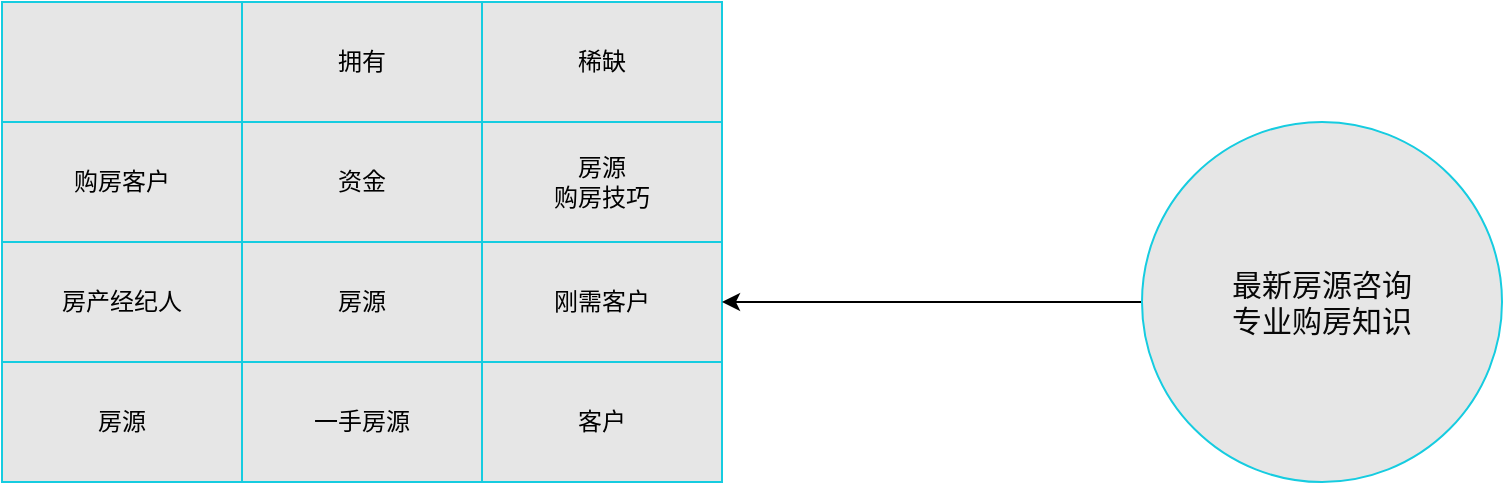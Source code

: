<mxfile version="13.10.4" type="github">
  <diagram name="Page-1" id="3e8102d1-ef87-2e61-34e1-82d9a586fe2e">
    <mxGraphModel dx="1052" dy="554" grid="1" gridSize="10" guides="1" tooltips="1" connect="1" arrows="1" fold="1" page="1" pageScale="1" pageWidth="1100" pageHeight="850" background="#ffffff" math="0" shadow="0">
      <root>
        <mxCell id="0" />
        <mxCell id="1" parent="0" />
        <mxCell id="PunX1s-PFCRW8iPzY49S-68" value="" style="shape=table;html=1;whiteSpace=wrap;startSize=0;container=1;collapsible=0;childLayout=tableLayout;labelBackgroundColor=none;strokeColor=#16CCE0;fillColor=#E6E6E6;fontFamily=Verdana;fontSize=15;fontColor=#080808;" vertex="1" parent="1">
          <mxGeometry x="80" y="90" width="360" height="240" as="geometry" />
        </mxCell>
        <mxCell id="PunX1s-PFCRW8iPzY49S-69" value="" style="shape=partialRectangle;html=1;whiteSpace=wrap;collapsible=0;dropTarget=0;pointerEvents=0;fillColor=none;top=0;left=0;bottom=0;right=0;points=[[0,0.5],[1,0.5]];portConstraint=eastwest;" vertex="1" parent="PunX1s-PFCRW8iPzY49S-68">
          <mxGeometry width="360" height="60" as="geometry" />
        </mxCell>
        <mxCell id="PunX1s-PFCRW8iPzY49S-70" value="" style="shape=partialRectangle;html=1;whiteSpace=wrap;connectable=0;fillColor=none;top=0;left=0;bottom=0;right=0;overflow=hidden;" vertex="1" parent="PunX1s-PFCRW8iPzY49S-69">
          <mxGeometry width="120" height="60" as="geometry" />
        </mxCell>
        <mxCell id="PunX1s-PFCRW8iPzY49S-71" value="拥有" style="shape=partialRectangle;html=1;whiteSpace=wrap;connectable=0;fillColor=none;top=0;left=0;bottom=0;right=0;overflow=hidden;" vertex="1" parent="PunX1s-PFCRW8iPzY49S-69">
          <mxGeometry x="120" width="120" height="60" as="geometry" />
        </mxCell>
        <mxCell id="PunX1s-PFCRW8iPzY49S-72" value="稀缺" style="shape=partialRectangle;html=1;whiteSpace=wrap;connectable=0;fillColor=none;top=0;left=0;bottom=0;right=0;overflow=hidden;" vertex="1" parent="PunX1s-PFCRW8iPzY49S-69">
          <mxGeometry x="240" width="120" height="60" as="geometry" />
        </mxCell>
        <mxCell id="PunX1s-PFCRW8iPzY49S-81" style="shape=partialRectangle;html=1;whiteSpace=wrap;collapsible=0;dropTarget=0;pointerEvents=0;fillColor=none;top=0;left=0;bottom=0;right=0;points=[[0,0.5],[1,0.5]];portConstraint=eastwest;" vertex="1" parent="PunX1s-PFCRW8iPzY49S-68">
          <mxGeometry y="60" width="360" height="60" as="geometry" />
        </mxCell>
        <mxCell id="PunX1s-PFCRW8iPzY49S-82" value="购房客户" style="shape=partialRectangle;html=1;whiteSpace=wrap;connectable=0;fillColor=none;top=0;left=0;bottom=0;right=0;overflow=hidden;" vertex="1" parent="PunX1s-PFCRW8iPzY49S-81">
          <mxGeometry width="120" height="60" as="geometry" />
        </mxCell>
        <mxCell id="PunX1s-PFCRW8iPzY49S-83" value="资金" style="shape=partialRectangle;html=1;whiteSpace=wrap;connectable=0;fillColor=none;top=0;left=0;bottom=0;right=0;overflow=hidden;" vertex="1" parent="PunX1s-PFCRW8iPzY49S-81">
          <mxGeometry x="120" width="120" height="60" as="geometry" />
        </mxCell>
        <mxCell id="PunX1s-PFCRW8iPzY49S-84" value="房源&lt;br&gt;购房技巧" style="shape=partialRectangle;html=1;whiteSpace=wrap;connectable=0;fillColor=none;top=0;left=0;bottom=0;right=0;overflow=hidden;" vertex="1" parent="PunX1s-PFCRW8iPzY49S-81">
          <mxGeometry x="240" width="120" height="60" as="geometry" />
        </mxCell>
        <mxCell id="PunX1s-PFCRW8iPzY49S-73" value="" style="shape=partialRectangle;html=1;whiteSpace=wrap;collapsible=0;dropTarget=0;pointerEvents=0;fillColor=none;top=0;left=0;bottom=0;right=0;points=[[0,0.5],[1,0.5]];portConstraint=eastwest;" vertex="1" parent="PunX1s-PFCRW8iPzY49S-68">
          <mxGeometry y="120" width="360" height="60" as="geometry" />
        </mxCell>
        <mxCell id="PunX1s-PFCRW8iPzY49S-74" value="房产经纪人" style="shape=partialRectangle;html=1;whiteSpace=wrap;connectable=0;fillColor=none;top=0;left=0;bottom=0;right=0;overflow=hidden;" vertex="1" parent="PunX1s-PFCRW8iPzY49S-73">
          <mxGeometry width="120" height="60" as="geometry" />
        </mxCell>
        <mxCell id="PunX1s-PFCRW8iPzY49S-75" value="房源" style="shape=partialRectangle;html=1;whiteSpace=wrap;connectable=0;fillColor=none;top=0;left=0;bottom=0;right=0;overflow=hidden;" vertex="1" parent="PunX1s-PFCRW8iPzY49S-73">
          <mxGeometry x="120" width="120" height="60" as="geometry" />
        </mxCell>
        <mxCell id="PunX1s-PFCRW8iPzY49S-76" value="刚需客户" style="shape=partialRectangle;html=1;whiteSpace=wrap;connectable=0;fillColor=none;top=0;left=0;bottom=0;right=0;overflow=hidden;" vertex="1" parent="PunX1s-PFCRW8iPzY49S-73">
          <mxGeometry x="240" width="120" height="60" as="geometry" />
        </mxCell>
        <mxCell id="PunX1s-PFCRW8iPzY49S-77" value="" style="shape=partialRectangle;html=1;whiteSpace=wrap;collapsible=0;dropTarget=0;pointerEvents=0;fillColor=none;top=0;left=0;bottom=0;right=0;points=[[0,0.5],[1,0.5]];portConstraint=eastwest;" vertex="1" parent="PunX1s-PFCRW8iPzY49S-68">
          <mxGeometry y="180" width="360" height="60" as="geometry" />
        </mxCell>
        <mxCell id="PunX1s-PFCRW8iPzY49S-78" value="房源" style="shape=partialRectangle;html=1;whiteSpace=wrap;connectable=0;fillColor=none;top=0;left=0;bottom=0;right=0;overflow=hidden;" vertex="1" parent="PunX1s-PFCRW8iPzY49S-77">
          <mxGeometry width="120" height="60" as="geometry" />
        </mxCell>
        <mxCell id="PunX1s-PFCRW8iPzY49S-79" value="一手房源" style="shape=partialRectangle;html=1;whiteSpace=wrap;connectable=0;fillColor=none;top=0;left=0;bottom=0;right=0;overflow=hidden;" vertex="1" parent="PunX1s-PFCRW8iPzY49S-77">
          <mxGeometry x="120" width="120" height="60" as="geometry" />
        </mxCell>
        <mxCell id="PunX1s-PFCRW8iPzY49S-80" value="客户" style="shape=partialRectangle;html=1;whiteSpace=wrap;connectable=0;fillColor=none;top=0;left=0;bottom=0;right=0;overflow=hidden;" vertex="1" parent="PunX1s-PFCRW8iPzY49S-77">
          <mxGeometry x="240" width="120" height="60" as="geometry" />
        </mxCell>
        <mxCell id="PunX1s-PFCRW8iPzY49S-99" style="edgeStyle=orthogonalEdgeStyle;rounded=0;orthogonalLoop=1;jettySize=auto;html=1;entryX=1;entryY=0.5;entryDx=0;entryDy=0;fontFamily=Verdana;fontSize=15;fontColor=#080808;" edge="1" parent="1" source="PunX1s-PFCRW8iPzY49S-94" target="PunX1s-PFCRW8iPzY49S-73">
          <mxGeometry relative="1" as="geometry" />
        </mxCell>
        <mxCell id="PunX1s-PFCRW8iPzY49S-94" value="最新房源咨询&lt;br&gt;专业购房知识" style="ellipse;whiteSpace=wrap;html=1;aspect=fixed;labelBackgroundColor=none;strokeColor=#16CCE0;fillColor=#E6E6E6;fontFamily=Verdana;fontSize=15;fontColor=#080808;" vertex="1" parent="1">
          <mxGeometry x="650" y="150" width="180" height="180" as="geometry" />
        </mxCell>
      </root>
    </mxGraphModel>
  </diagram>
</mxfile>
